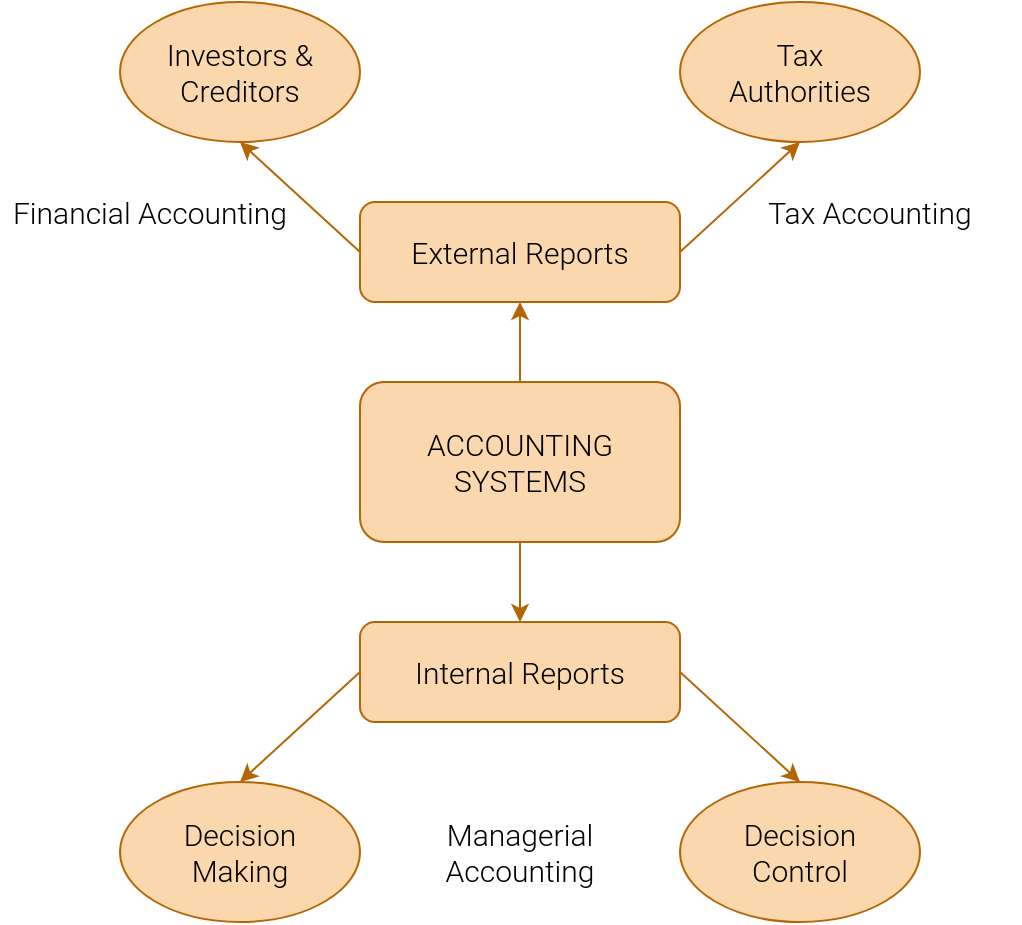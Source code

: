 <mxfile version="14.1.8" type="device"><diagram id="cxYXGOjC5mbjgULYelOe" name="Page-1"><mxGraphModel dx="1422" dy="816" grid="1" gridSize="10" guides="1" tooltips="1" connect="1" arrows="1" fold="1" page="1" pageScale="1" pageWidth="850" pageHeight="1100" math="0" shadow="0"><root><mxCell id="0"/><mxCell id="1" parent="0"/><mxCell id="te0pC0oOm5oZ_SbCzaiX-5" value="" style="edgeStyle=orthogonalEdgeStyle;rounded=0;orthogonalLoop=1;jettySize=auto;exitX=0.5;exitY=0;exitDx=0;exitDy=0;entryX=0.5;entryY=1;entryDx=0;entryDy=0;fillColor=#fad7ac;strokeColor=#b46504;fontSize=15;fontFamily=Roboto Light;0,300;1,100;1,300&amp;display=swap;0,300;1,100;1,300&amp;display=swap;labelBackgroundColor=none;html=1;fontStyle=0;horizontal=1;textDirection=ltr;fontSource=https%3A%2F%2Ffonts.googleapis.com%2Fcss%3Ffamily%3DRoboto%2BLight;" parent="1" source="te0pC0oOm5oZ_SbCzaiX-1" target="te0pC0oOm5oZ_SbCzaiX-2" edge="1"><mxGeometry relative="1" as="geometry"/></mxCell><mxCell id="te0pC0oOm5oZ_SbCzaiX-6" value="" style="edgeStyle=orthogonalEdgeStyle;rounded=0;orthogonalLoop=1;jettySize=auto;exitX=0.5;exitY=1;exitDx=0;exitDy=0;entryX=0.5;entryY=0;entryDx=0;entryDy=0;fillColor=#fad7ac;strokeColor=#b46504;fontSize=15;fontFamily=Roboto Light;0,300;1,100;1,300&amp;display=swap;0,300;1,100;1,300&amp;display=swap;labelBackgroundColor=none;html=1;fontStyle=0;horizontal=1;textDirection=ltr;fontSource=https%3A%2F%2Ffonts.googleapis.com%2Fcss%3Ffamily%3DRoboto%2BLight;" parent="1" source="te0pC0oOm5oZ_SbCzaiX-1" target="te0pC0oOm5oZ_SbCzaiX-3" edge="1"><mxGeometry relative="1" as="geometry"/></mxCell><mxCell id="te0pC0oOm5oZ_SbCzaiX-1" value="ACCOUNTING&lt;br style=&quot;font-size: 15px;&quot;&gt;SYSTEMS" style="rounded=1;whiteSpace=wrap;fillColor=#fad7ac;strokeColor=#b46504;fontSize=15;fontFamily=Roboto Light;0,300;1,100;1,300&amp;display=swap;0,300;1,100;1,300&amp;display=swap;labelBackgroundColor=none;html=1;fontStyle=0;horizontal=1;textDirection=ltr;fontSource=https%3A%2F%2Ffonts.googleapis.com%2Fcss%3Ffamily%3DRoboto%2BLight;" parent="1" vertex="1"><mxGeometry x="360" y="240" width="160" height="80" as="geometry"/></mxCell><mxCell id="te0pC0oOm5oZ_SbCzaiX-8" value="" style="orthogonalLoop=1;jettySize=auto;exitX=1;exitY=0.5;exitDx=0;exitDy=0;entryX=0.5;entryY=1;entryDx=0;entryDy=0;fillColor=#fad7ac;strokeColor=#b46504;fontSize=15;fontFamily=Roboto Light;0,300;1,100;1,300&amp;display=swap;0,300;1,100;1,300&amp;display=swap;labelBackgroundColor=none;html=1;fontStyle=0;horizontal=1;textDirection=ltr;fontSource=https%3A%2F%2Ffonts.googleapis.com%2Fcss%3Ffamily%3DRoboto%2BLight;" parent="1" source="te0pC0oOm5oZ_SbCzaiX-2" target="te0pC0oOm5oZ_SbCzaiX-4" edge="1"><mxGeometry relative="1" as="geometry"/></mxCell><mxCell id="te0pC0oOm5oZ_SbCzaiX-10" value="" style="edgeStyle=none;orthogonalLoop=1;jettySize=auto;exitX=0;exitY=0.5;exitDx=0;exitDy=0;entryX=0.5;entryY=1;entryDx=0;entryDy=0;fillColor=#fad7ac;strokeColor=#b46504;fontSize=15;fontFamily=Roboto Light;0,300;1,100;1,300&amp;display=swap;0,300;1,100;1,300&amp;display=swap;labelBackgroundColor=none;html=1;fontStyle=0;horizontal=1;textDirection=ltr;fontSource=https%3A%2F%2Ffonts.googleapis.com%2Fcss%3Ffamily%3DRoboto%2BLight;" parent="1" source="te0pC0oOm5oZ_SbCzaiX-2" target="te0pC0oOm5oZ_SbCzaiX-9" edge="1"><mxGeometry relative="1" as="geometry"/></mxCell><mxCell id="te0pC0oOm5oZ_SbCzaiX-2" value="External Reports" style="rounded=1;whiteSpace=wrap;fillColor=#fad7ac;strokeColor=#b46504;fontSize=15;fontFamily=Roboto Light;0,300;1,100;1,300&amp;display=swap;0,300;1,100;1,300&amp;display=swap;labelBackgroundColor=none;html=1;fontStyle=0;horizontal=1;textDirection=ltr;fontSource=https%3A%2F%2Ffonts.googleapis.com%2Fcss%3Ffamily%3DRoboto%2BLight;" parent="1" vertex="1"><mxGeometry x="360" y="150" width="160" height="50" as="geometry"/></mxCell><mxCell id="te0pC0oOm5oZ_SbCzaiX-13" value="" style="edgeStyle=none;orthogonalLoop=1;jettySize=auto;exitX=0;exitY=0.5;exitDx=0;exitDy=0;entryX=0.5;entryY=0;entryDx=0;entryDy=0;fillColor=#fad7ac;strokeColor=#b46504;fontSize=15;fontFamily=Roboto Light;0,300;1,100;1,300&amp;display=swap;0,300;1,100;1,300&amp;display=swap;labelBackgroundColor=none;html=1;fontStyle=0;horizontal=1;textDirection=ltr;fontSource=https%3A%2F%2Ffonts.googleapis.com%2Fcss%3Ffamily%3DRoboto%2BLight;" parent="1" source="te0pC0oOm5oZ_SbCzaiX-3" target="te0pC0oOm5oZ_SbCzaiX-12" edge="1"><mxGeometry relative="1" as="geometry"/></mxCell><mxCell id="te0pC0oOm5oZ_SbCzaiX-14" value="" style="edgeStyle=none;orthogonalLoop=1;jettySize=auto;exitX=1;exitY=0.5;exitDx=0;exitDy=0;entryX=0.5;entryY=0;entryDx=0;entryDy=0;fillColor=#fad7ac;strokeColor=#b46504;fontSize=15;fontFamily=Roboto Light;0,300;1,100;1,300&amp;display=swap;0,300;1,100;1,300&amp;display=swap;labelBackgroundColor=none;html=1;fontStyle=0;horizontal=1;textDirection=ltr;fontSource=https%3A%2F%2Ffonts.googleapis.com%2Fcss%3Ffamily%3DRoboto%2BLight;" parent="1" source="te0pC0oOm5oZ_SbCzaiX-3" target="te0pC0oOm5oZ_SbCzaiX-11" edge="1"><mxGeometry relative="1" as="geometry"/></mxCell><mxCell id="te0pC0oOm5oZ_SbCzaiX-3" value="Internal Reports" style="rounded=1;whiteSpace=wrap;fillColor=#fad7ac;strokeColor=#b46504;fontSize=15;fontFamily=Roboto Light;0,300;1,100;1,300&amp;display=swap;0,300;1,100;1,300&amp;display=swap;labelBackgroundColor=none;html=1;fontStyle=0;horizontal=1;textDirection=ltr;fontSource=https%3A%2F%2Ffonts.googleapis.com%2Fcss%3Ffamily%3DRoboto%2BLight;" parent="1" vertex="1"><mxGeometry x="360" y="360" width="160" height="50" as="geometry"/></mxCell><mxCell id="te0pC0oOm5oZ_SbCzaiX-4" value="Tax&lt;br style=&quot;font-size: 15px;&quot;&gt;Authorities" style="ellipse;whiteSpace=wrap;fillColor=#fad7ac;strokeColor=#b46504;fontSize=15;fontFamily=Roboto Light;0,300;1,100;1,300&amp;display=swap;0,300;1,100;1,300&amp;display=swap;labelBackgroundColor=none;html=1;fontStyle=0;horizontal=1;textDirection=ltr;fontSource=https%3A%2F%2Ffonts.googleapis.com%2Fcss%3Ffamily%3DRoboto%2BLight;" parent="1" vertex="1"><mxGeometry x="520" y="50" width="120" height="70" as="geometry"/></mxCell><mxCell id="te0pC0oOm5oZ_SbCzaiX-9" value="Investors &amp;amp;&lt;br style=&quot;font-size: 15px&quot;&gt;Creditors" style="ellipse;whiteSpace=wrap;fillColor=#fad7ac;strokeColor=#b46504;fontSize=15;fontFamily=Roboto Light;0,300;1,100;1,300&amp;display=swap;0,300;1,100;1,300&amp;display=swap;labelBackgroundColor=none;html=1;fontStyle=0;horizontal=1;textDirection=ltr;fontSource=https%3A%2F%2Ffonts.googleapis.com%2Fcss%3Ffamily%3DRoboto%2BLight;" parent="1" vertex="1"><mxGeometry x="240" y="50" width="120" height="70" as="geometry"/></mxCell><mxCell id="te0pC0oOm5oZ_SbCzaiX-11" value="Decision&lt;br style=&quot;font-size: 15px;&quot;&gt;Control" style="ellipse;whiteSpace=wrap;fillColor=#fad7ac;strokeColor=#b46504;fontSize=15;fontFamily=Roboto Light;0,300;1,100;1,300&amp;display=swap;0,300;1,100;1,300&amp;display=swap;labelBackgroundColor=none;html=1;fontStyle=0;horizontal=1;textDirection=ltr;fontSource=https%3A%2F%2Ffonts.googleapis.com%2Fcss%3Ffamily%3DRoboto%2BLight;" parent="1" vertex="1"><mxGeometry x="520" y="440" width="120" height="70" as="geometry"/></mxCell><mxCell id="te0pC0oOm5oZ_SbCzaiX-12" value="Decision&lt;br style=&quot;font-size: 15px;&quot;&gt;Making" style="ellipse;whiteSpace=wrap;fillColor=#fad7ac;strokeColor=#b46504;fontSize=15;fontFamily=Roboto Light;0,300;1,100;1,300&amp;display=swap;0,300;1,100;1,300&amp;display=swap;labelBackgroundColor=none;html=1;fontStyle=0;horizontal=1;textDirection=ltr;fontSource=https%3A%2F%2Ffonts.googleapis.com%2Fcss%3Ffamily%3DRoboto%2BLight;" parent="1" vertex="1"><mxGeometry x="240" y="440" width="120" height="70" as="geometry"/></mxCell><mxCell id="te0pC0oOm5oZ_SbCzaiX-15" value="Managerial Accounting" style="rounded=0;whiteSpace=wrap;fillColor=none;strokeColor=none;fontSize=15;fontFamily=Roboto Light;0,300;1,100;1,300&amp;display=swap;0,300;1,100;1,300&amp;display=swap;labelBackgroundColor=none;html=1;fontStyle=0;horizontal=1;textDirection=ltr;fontSource=https%3A%2F%2Ffonts.googleapis.com%2Fcss%3Ffamily%3DRoboto%2BLight;" parent="1" vertex="1"><mxGeometry x="365" y="460" width="150" height="30" as="geometry"/></mxCell><mxCell id="te0pC0oOm5oZ_SbCzaiX-16" value="Financial Accounting" style="rounded=0;whiteSpace=wrap;fillColor=none;strokeColor=none;fontSize=15;fontFamily=Roboto Light;0,300;1,100;1,300&amp;display=swap;0,300;1,100;1,300&amp;display=swap;labelBackgroundColor=none;html=1;fontStyle=0;horizontal=1;textDirection=ltr;fontSource=https%3A%2F%2Ffonts.googleapis.com%2Fcss%3Ffamily%3DRoboto%2BLight;" parent="1" vertex="1"><mxGeometry x="180" y="140" width="150" height="30" as="geometry"/></mxCell><mxCell id="te0pC0oOm5oZ_SbCzaiX-17" value="Tax Accounting" style="rounded=0;whiteSpace=wrap;fillColor=none;strokeColor=none;fontSize=15;fontFamily=Roboto Light;0,300;1,100;1,300&amp;display=swap;0,300;1,100;1,300&amp;display=swap;labelBackgroundColor=none;html=1;fontStyle=0;horizontal=1;textDirection=ltr;fontSource=https%3A%2F%2Ffonts.googleapis.com%2Fcss%3Ffamily%3DRoboto%2BLight;" parent="1" vertex="1"><mxGeometry x="540" y="140" width="150" height="30" as="geometry"/></mxCell></root></mxGraphModel></diagram></mxfile>